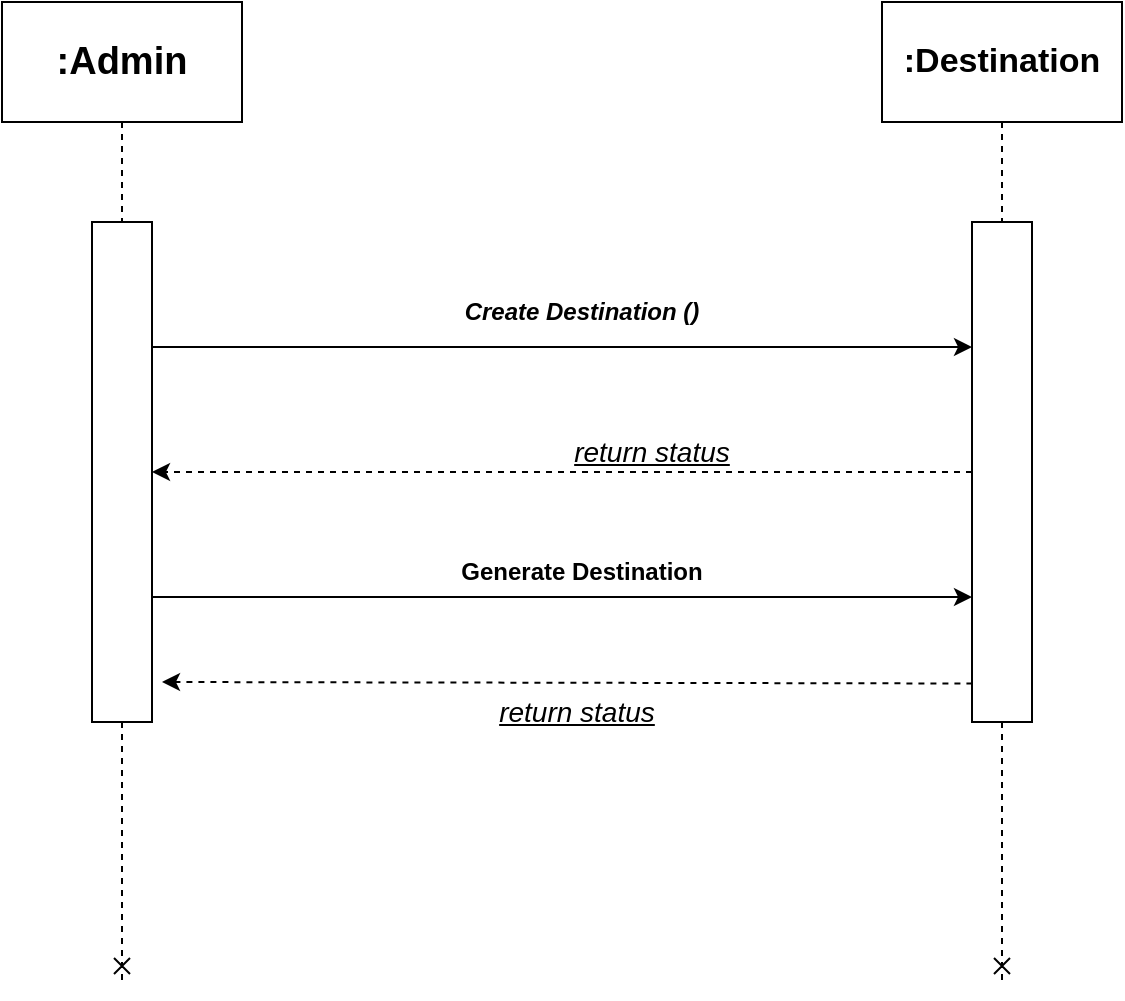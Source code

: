 <mxfile version="23.1.6" type="device">
  <diagram name="Page-1" id="1OaSLudGmPQj6PltrYna">
    <mxGraphModel dx="1050" dy="522" grid="1" gridSize="10" guides="1" tooltips="1" connect="1" arrows="1" fold="1" page="1" pageScale="1" pageWidth="850" pageHeight="1100" math="0" shadow="0">
      <root>
        <mxCell id="0" />
        <mxCell id="1" parent="0" />
        <mxCell id="9L5_AHSlOFs3AX_NjKV7-4" style="edgeStyle=orthogonalEdgeStyle;rounded=0;orthogonalLoop=1;jettySize=auto;html=1;entryX=0;entryY=0.5;entryDx=0;entryDy=0;dashed=1;endArrow=none;endFill=0;" edge="1" parent="1" source="9L5_AHSlOFs3AX_NjKV7-1" target="9L5_AHSlOFs3AX_NjKV7-3">
          <mxGeometry relative="1" as="geometry" />
        </mxCell>
        <mxCell id="9L5_AHSlOFs3AX_NjKV7-1" value="&lt;b&gt;&lt;font style=&quot;font-size: 19px;&quot;&gt;:Admin&lt;/font&gt;&lt;/b&gt;" style="rounded=0;whiteSpace=wrap;html=1;" vertex="1" parent="1">
          <mxGeometry x="100" y="70" width="120" height="60" as="geometry" />
        </mxCell>
        <mxCell id="9L5_AHSlOFs3AX_NjKV7-8" style="edgeStyle=orthogonalEdgeStyle;rounded=0;orthogonalLoop=1;jettySize=auto;html=1;entryX=0;entryY=0.5;entryDx=0;entryDy=0;dashed=1;endArrow=none;endFill=0;" edge="1" parent="1" source="9L5_AHSlOFs3AX_NjKV7-2" target="9L5_AHSlOFs3AX_NjKV7-7">
          <mxGeometry relative="1" as="geometry" />
        </mxCell>
        <mxCell id="9L5_AHSlOFs3AX_NjKV7-2" value="&lt;b&gt;&lt;font style=&quot;font-size: 17px;&quot;&gt;:Destination&lt;/font&gt;&lt;/b&gt;" style="rounded=0;whiteSpace=wrap;html=1;" vertex="1" parent="1">
          <mxGeometry x="540" y="70" width="120" height="60" as="geometry" />
        </mxCell>
        <mxCell id="9L5_AHSlOFs3AX_NjKV7-5" style="edgeStyle=orthogonalEdgeStyle;rounded=0;orthogonalLoop=1;jettySize=auto;html=1;dashed=1;endArrow=cross;endFill=0;" edge="1" parent="1" source="9L5_AHSlOFs3AX_NjKV7-3">
          <mxGeometry relative="1" as="geometry">
            <mxPoint x="160" y="560" as="targetPoint" />
          </mxGeometry>
        </mxCell>
        <mxCell id="9L5_AHSlOFs3AX_NjKV7-10" style="edgeStyle=orthogonalEdgeStyle;rounded=0;orthogonalLoop=1;jettySize=auto;html=1;exitX=0.25;exitY=0;exitDx=0;exitDy=0;entryX=0.25;entryY=1;entryDx=0;entryDy=0;" edge="1" parent="1" source="9L5_AHSlOFs3AX_NjKV7-3" target="9L5_AHSlOFs3AX_NjKV7-7">
          <mxGeometry relative="1" as="geometry" />
        </mxCell>
        <mxCell id="9L5_AHSlOFs3AX_NjKV7-14" style="edgeStyle=orthogonalEdgeStyle;rounded=0;orthogonalLoop=1;jettySize=auto;html=1;exitX=0.75;exitY=0;exitDx=0;exitDy=0;entryX=0.75;entryY=1;entryDx=0;entryDy=0;" edge="1" parent="1" source="9L5_AHSlOFs3AX_NjKV7-3" target="9L5_AHSlOFs3AX_NjKV7-7">
          <mxGeometry relative="1" as="geometry" />
        </mxCell>
        <mxCell id="9L5_AHSlOFs3AX_NjKV7-3" value="" style="rounded=0;whiteSpace=wrap;html=1;rotation=90;" vertex="1" parent="1">
          <mxGeometry x="35" y="290" width="250" height="30" as="geometry" />
        </mxCell>
        <mxCell id="9L5_AHSlOFs3AX_NjKV7-9" style="edgeStyle=orthogonalEdgeStyle;rounded=0;orthogonalLoop=1;jettySize=auto;html=1;dashed=1;endArrow=cross;endFill=0;" edge="1" parent="1" source="9L5_AHSlOFs3AX_NjKV7-7">
          <mxGeometry relative="1" as="geometry">
            <mxPoint x="600" y="560" as="targetPoint" />
          </mxGeometry>
        </mxCell>
        <mxCell id="9L5_AHSlOFs3AX_NjKV7-12" style="edgeStyle=orthogonalEdgeStyle;rounded=0;orthogonalLoop=1;jettySize=auto;html=1;exitX=0.5;exitY=1;exitDx=0;exitDy=0;entryX=0.5;entryY=0;entryDx=0;entryDy=0;dashed=1;" edge="1" parent="1" source="9L5_AHSlOFs3AX_NjKV7-7" target="9L5_AHSlOFs3AX_NjKV7-3">
          <mxGeometry relative="1" as="geometry" />
        </mxCell>
        <mxCell id="9L5_AHSlOFs3AX_NjKV7-7" value="" style="rounded=0;whiteSpace=wrap;html=1;rotation=90;" vertex="1" parent="1">
          <mxGeometry x="475" y="290" width="250" height="30" as="geometry" />
        </mxCell>
        <mxCell id="9L5_AHSlOFs3AX_NjKV7-11" value="&lt;b&gt;&lt;i&gt;Create Destination ()&lt;/i&gt;&lt;/b&gt;" style="text;html=1;align=center;verticalAlign=middle;whiteSpace=wrap;rounded=0;" vertex="1" parent="1">
          <mxGeometry x="320" y="210" width="140" height="30" as="geometry" />
        </mxCell>
        <mxCell id="9L5_AHSlOFs3AX_NjKV7-13" value="&lt;u&gt;&lt;i&gt;&lt;font style=&quot;font-size: 14px;&quot;&gt;return status&lt;/font&gt;&lt;/i&gt;&lt;/u&gt;" style="text;html=1;align=center;verticalAlign=middle;whiteSpace=wrap;rounded=0;" vertex="1" parent="1">
          <mxGeometry x="375" y="280" width="100" height="30" as="geometry" />
        </mxCell>
        <mxCell id="9L5_AHSlOFs3AX_NjKV7-15" value="&lt;b&gt;Generate Destination&lt;/b&gt;" style="text;html=1;align=center;verticalAlign=middle;whiteSpace=wrap;rounded=0;" vertex="1" parent="1">
          <mxGeometry x="320" y="340" width="140" height="30" as="geometry" />
        </mxCell>
        <mxCell id="9L5_AHSlOFs3AX_NjKV7-18" value="" style="endArrow=classic;html=1;rounded=0;exitX=0.923;exitY=0.993;exitDx=0;exitDy=0;exitPerimeter=0;dashed=1;" edge="1" parent="1" source="9L5_AHSlOFs3AX_NjKV7-7">
          <mxGeometry width="50" height="50" relative="1" as="geometry">
            <mxPoint x="580" y="410" as="sourcePoint" />
            <mxPoint x="180" y="410" as="targetPoint" />
          </mxGeometry>
        </mxCell>
        <mxCell id="9L5_AHSlOFs3AX_NjKV7-19" value="&lt;i&gt;&lt;u&gt;&lt;font style=&quot;font-size: 14px;&quot;&gt;return status&lt;/font&gt;&lt;/u&gt;&lt;/i&gt;" style="text;html=1;align=center;verticalAlign=middle;whiteSpace=wrap;rounded=0;" vertex="1" parent="1">
          <mxGeometry x="340" y="410" width="95" height="30" as="geometry" />
        </mxCell>
      </root>
    </mxGraphModel>
  </diagram>
</mxfile>
